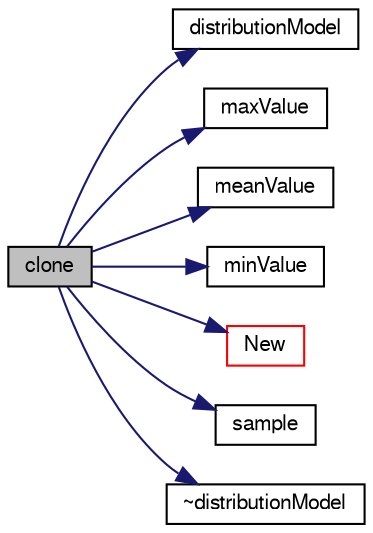 digraph "clone"
{
  bgcolor="transparent";
  edge [fontname="FreeSans",fontsize="10",labelfontname="FreeSans",labelfontsize="10"];
  node [fontname="FreeSans",fontsize="10",shape=record];
  rankdir="LR";
  Node65 [label="clone",height=0.2,width=0.4,color="black", fillcolor="grey75", style="filled", fontcolor="black"];
  Node65 -> Node66 [color="midnightblue",fontsize="10",style="solid",fontname="FreeSans"];
  Node66 [label="distributionModel",height=0.2,width=0.4,color="black",URL="$a23638.html#a2ffddf84f2ca9cd9b3f7557ae7f8dc41",tooltip="Construct from dictionary. "];
  Node65 -> Node67 [color="midnightblue",fontsize="10",style="solid",fontname="FreeSans"];
  Node67 [label="maxValue",height=0.2,width=0.4,color="black",URL="$a23638.html#a6fe5ffd01d2a36f96228dc68682431bf",tooltip="Return the maximum value. "];
  Node65 -> Node68 [color="midnightblue",fontsize="10",style="solid",fontname="FreeSans"];
  Node68 [label="meanValue",height=0.2,width=0.4,color="black",URL="$a23638.html#a0272fc28e271b84940ee851c385650ea",tooltip="Return the maximum value. "];
  Node65 -> Node69 [color="midnightblue",fontsize="10",style="solid",fontname="FreeSans"];
  Node69 [label="minValue",height=0.2,width=0.4,color="black",URL="$a23638.html#af648e1dd81dcfda4924705b96bcaf264",tooltip="Return the minimum value. "];
  Node65 -> Node70 [color="midnightblue",fontsize="10",style="solid",fontname="FreeSans"];
  Node70 [label="New",height=0.2,width=0.4,color="red",URL="$a23638.html#af54553b42efb4179bba9532c77ae60fa",tooltip="Selector. "];
  Node65 -> Node374 [color="midnightblue",fontsize="10",style="solid",fontname="FreeSans"];
  Node374 [label="sample",height=0.2,width=0.4,color="black",URL="$a23638.html#a523eae27d84403d08bdca843c0679d8a",tooltip="Sample the distributionModel. "];
  Node65 -> Node375 [color="midnightblue",fontsize="10",style="solid",fontname="FreeSans"];
  Node375 [label="~distributionModel",height=0.2,width=0.4,color="black",URL="$a23638.html#ad293ab8873b8d4759d7d5306a338fd1e",tooltip="Destructor. "];
}
